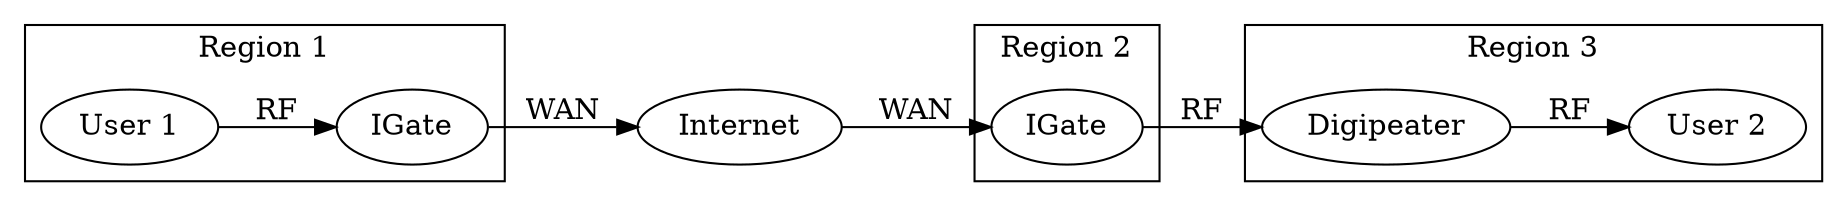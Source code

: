 digraph G {
    rankdir = "LR";
    
    subgraph cluster_region1 {
        label = "Region 1";
        user_1 [label = "User 1";];
        igate_1 [label = "IGate";];
    }
    internet [label = "Internet";];
    subgraph cluster_region2 {
        label = "Region 2";
        igate_2 [label = "IGate";];
    }
    subgraph cluster_region3 {
        label = "Region 3";
        digi [label = "Digipeater";];
        user_2 [label = "User 2";];
    }
    
    user_1 -> igate_1 [label = "RF";];
    igate_1 -> internet [label = "WAN";];
    internet -> igate_2 [label = "WAN";];
    igate_2 -> digi [label = "RF";];
    digi -> user_2 [label = "RF";];
}